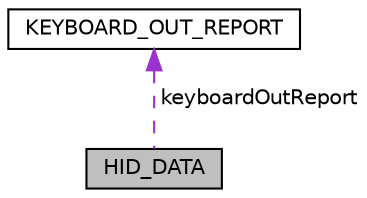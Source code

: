 digraph "HID_DATA"
{
  edge [fontname="Helvetica",fontsize="10",labelfontname="Helvetica",labelfontsize="10"];
  node [fontname="Helvetica",fontsize="10",shape=record];
  Node1 [label="HID_DATA",height=0.2,width=0.4,color="black", fillcolor="grey75", style="filled" fontcolor="black"];
  Node2 -> Node1 [dir="back",color="darkorchid3",fontsize="10",style="dashed",label=" keyboardOutReport" ,fontname="Helvetica"];
  Node2 [label="KEYBOARD_OUT_REPORT",height=0.2,width=0.4,color="black", fillcolor="white", style="filled",URL="$struct_k_e_y_b_o_a_r_d___o_u_t___r_e_p_o_r_t.html"];
}
